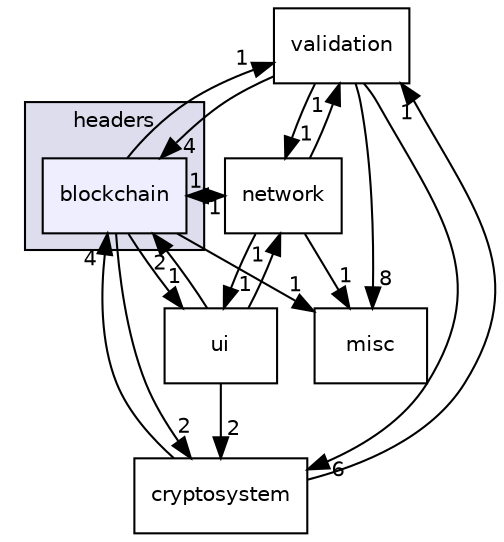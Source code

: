 digraph "/home/runner/work/PEPITAS-Cryptocurrency/PEPITAS-Cryptocurrency/headers/blockchain" {
  compound=true
  node [ fontsize="10", fontname="Helvetica"];
  edge [ labelfontsize="10", labelfontname="Helvetica"];
  subgraph clusterdir_7f57b1e41c5acd0e859ae5f3a2b075a9 {
    graph [ bgcolor="#ddddee", pencolor="black", label="headers" fontname="Helvetica", fontsize="10", URL="dir_7f57b1e41c5acd0e859ae5f3a2b075a9.html"]
  dir_970168e4fc598f7815ebfaae486ffad9 [shape=box, label="blockchain", style="filled", fillcolor="#eeeeff", pencolor="black", URL="dir_970168e4fc598f7815ebfaae486ffad9.html"];
  }
  dir_1abae5ba6b7c6bf935bd52333e3d90cb [shape=box label="validation" URL="dir_1abae5ba6b7c6bf935bd52333e3d90cb.html"];
  dir_83fbd955906e9032510966d415c56495 [shape=box label="network" URL="dir_83fbd955906e9032510966d415c56495.html"];
  dir_fb6db9e3c1971fd2df53ff72f9853e3f [shape=box label="ui" URL="dir_fb6db9e3c1971fd2df53ff72f9853e3f.html"];
  dir_cd2dfb8956d87c3e23bff5bc3c96e5c3 [shape=box label="misc" URL="dir_cd2dfb8956d87c3e23bff5bc3c96e5c3.html"];
  dir_f4c924d95c8a1002b14665e0a9da530d [shape=box label="cryptosystem" URL="dir_f4c924d95c8a1002b14665e0a9da530d.html"];
  dir_1abae5ba6b7c6bf935bd52333e3d90cb->dir_83fbd955906e9032510966d415c56495 [headlabel="1", labeldistance=1.5 headhref="dir_000006_000002.html"];
  dir_1abae5ba6b7c6bf935bd52333e3d90cb->dir_970168e4fc598f7815ebfaae486ffad9 [headlabel="4", labeldistance=1.5 headhref="dir_000006_000001.html"];
  dir_1abae5ba6b7c6bf935bd52333e3d90cb->dir_cd2dfb8956d87c3e23bff5bc3c96e5c3 [headlabel="8", labeldistance=1.5 headhref="dir_000006_000004.html"];
  dir_1abae5ba6b7c6bf935bd52333e3d90cb->dir_f4c924d95c8a1002b14665e0a9da530d [headlabel="6", labeldistance=1.5 headhref="dir_000006_000003.html"];
  dir_83fbd955906e9032510966d415c56495->dir_1abae5ba6b7c6bf935bd52333e3d90cb [headlabel="1", labeldistance=1.5 headhref="dir_000002_000006.html"];
  dir_83fbd955906e9032510966d415c56495->dir_fb6db9e3c1971fd2df53ff72f9853e3f [headlabel="1", labeldistance=1.5 headhref="dir_000002_000005.html"];
  dir_83fbd955906e9032510966d415c56495->dir_970168e4fc598f7815ebfaae486ffad9 [headlabel="1", labeldistance=1.5 headhref="dir_000002_000001.html"];
  dir_83fbd955906e9032510966d415c56495->dir_cd2dfb8956d87c3e23bff5bc3c96e5c3 [headlabel="1", labeldistance=1.5 headhref="dir_000002_000004.html"];
  dir_fb6db9e3c1971fd2df53ff72f9853e3f->dir_83fbd955906e9032510966d415c56495 [headlabel="1", labeldistance=1.5 headhref="dir_000005_000002.html"];
  dir_fb6db9e3c1971fd2df53ff72f9853e3f->dir_970168e4fc598f7815ebfaae486ffad9 [headlabel="2", labeldistance=1.5 headhref="dir_000005_000001.html"];
  dir_fb6db9e3c1971fd2df53ff72f9853e3f->dir_f4c924d95c8a1002b14665e0a9da530d [headlabel="2", labeldistance=1.5 headhref="dir_000005_000003.html"];
  dir_970168e4fc598f7815ebfaae486ffad9->dir_1abae5ba6b7c6bf935bd52333e3d90cb [headlabel="1", labeldistance=1.5 headhref="dir_000001_000006.html"];
  dir_970168e4fc598f7815ebfaae486ffad9->dir_83fbd955906e9032510966d415c56495 [headlabel="1", labeldistance=1.5 headhref="dir_000001_000002.html"];
  dir_970168e4fc598f7815ebfaae486ffad9->dir_fb6db9e3c1971fd2df53ff72f9853e3f [headlabel="1", labeldistance=1.5 headhref="dir_000001_000005.html"];
  dir_970168e4fc598f7815ebfaae486ffad9->dir_cd2dfb8956d87c3e23bff5bc3c96e5c3 [headlabel="1", labeldistance=1.5 headhref="dir_000001_000004.html"];
  dir_970168e4fc598f7815ebfaae486ffad9->dir_f4c924d95c8a1002b14665e0a9da530d [headlabel="2", labeldistance=1.5 headhref="dir_000001_000003.html"];
  dir_f4c924d95c8a1002b14665e0a9da530d->dir_1abae5ba6b7c6bf935bd52333e3d90cb [headlabel="1", labeldistance=1.5 headhref="dir_000003_000006.html"];
  dir_f4c924d95c8a1002b14665e0a9da530d->dir_970168e4fc598f7815ebfaae486ffad9 [headlabel="4", labeldistance=1.5 headhref="dir_000003_000001.html"];
}
